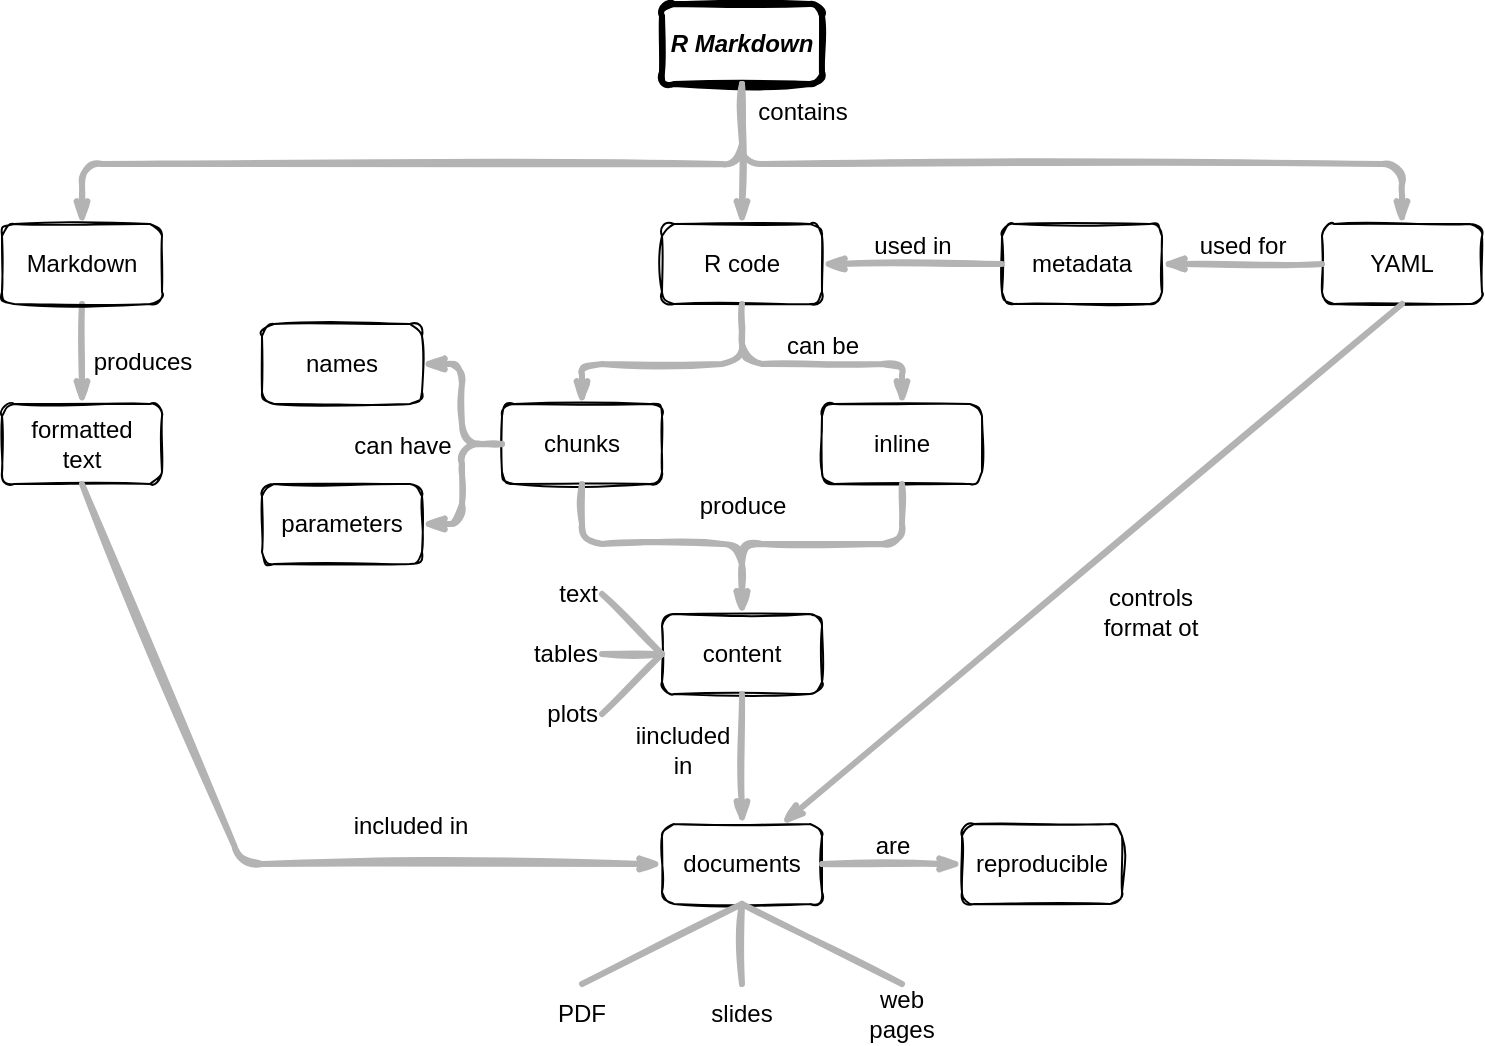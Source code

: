 <mxfile version="13.6.2" type="device"><diagram name="Page-1" id="42789a77-a242-8287-6e28-9cd8cfd52e62"><mxGraphModel dx="946" dy="680" grid="1" gridSize="10" guides="1" tooltips="1" connect="1" arrows="1" fold="1" page="1" pageScale="1" pageWidth="1100" pageHeight="850" background="#ffffff" math="0" shadow="0"><root><mxCell id="0"/><mxCell id="1" parent="0"/><mxCell id="1ea317790d2ca983-12" value="produces" style="edgeStyle=none;rounded=1;html=1;labelBackgroundColor=none;startArrow=none;startFill=0;startSize=5;endArrow=classicThin;endFill=1;endSize=5;jettySize=auto;orthogonalLoop=1;strokeColor=#B3B3B3;strokeWidth=3;fontFamily=Helvetica;fontSize=12;entryX=0.5;entryY=0;entryDx=0;entryDy=0;verticalAlign=bottom;sketch=1;exitX=0.5;exitY=1;exitDx=0;exitDy=0;" parent="1" source="Q8fEgzgGfGvltEnc6YPg-26" target="gFsqnH4BegSTfbS5Wv3q-6" edge="1"><mxGeometry x="0.5" y="30" relative="1" as="geometry"><mxPoint x="100" y="490" as="targetPoint"/><mxPoint x="280" y="490" as="sourcePoint"/><mxPoint as="offset"/></mxGeometry></mxCell><mxCell id="Q8fEgzgGfGvltEnc6YPg-16" value="&lt;b style=&quot;font-size: 12px&quot;&gt;&lt;i style=&quot;font-size: 12px&quot;&gt;R Markdown&lt;/i&gt;&lt;/b&gt;" style="rounded=1;whiteSpace=wrap;html=1;strokeWidth=3;fontSize=12;fontFamily=Helvetica;fillColor=none;labelBackgroundColor=none;sketch=1;" parent="1" vertex="1"><mxGeometry x="370" y="40" width="80" height="40" as="geometry"/></mxCell><mxCell id="Q8fEgzgGfGvltEnc6YPg-26" value="Markdown" style="rounded=1;whiteSpace=wrap;html=1;fontSize=12;fontFamily=Helvetica;fillColor=none;labelBackgroundColor=none;sketch=1;" parent="1" vertex="1"><mxGeometry x="40" y="150" width="80" height="40" as="geometry"/></mxCell><mxCell id="gFsqnH4BegSTfbS5Wv3q-1" value="R code" style="rounded=1;whiteSpace=wrap;html=1;fontSize=12;fontFamily=Helvetica;fillColor=none;labelBackgroundColor=none;sketch=1;" parent="1" vertex="1"><mxGeometry x="370" y="150" width="80" height="40" as="geometry"/></mxCell><mxCell id="gFsqnH4BegSTfbS5Wv3q-2" value="YAML" style="rounded=1;whiteSpace=wrap;html=1;fontSize=12;fontFamily=Helvetica;fillColor=none;labelBackgroundColor=none;sketch=1;" parent="1" vertex="1"><mxGeometry x="700" y="150" width="80" height="40" as="geometry"/></mxCell><mxCell id="gFsqnH4BegSTfbS5Wv3q-3" value="metadata" style="rounded=1;whiteSpace=wrap;html=1;fontSize=12;fontFamily=Helvetica;fillColor=none;labelBackgroundColor=none;sketch=1;" parent="1" vertex="1"><mxGeometry x="540" y="150" width="80" height="40" as="geometry"/></mxCell><mxCell id="gFsqnH4BegSTfbS5Wv3q-4" value="inline" style="rounded=1;whiteSpace=wrap;html=1;fontSize=12;fontFamily=Helvetica;fillColor=none;labelBackgroundColor=none;sketch=1;" parent="1" vertex="1"><mxGeometry x="450" y="240" width="80" height="40" as="geometry"/></mxCell><mxCell id="gFsqnH4BegSTfbS5Wv3q-5" value="chunks" style="rounded=1;whiteSpace=wrap;html=1;fontSize=12;fontFamily=Helvetica;fillColor=none;labelBackgroundColor=none;sketch=1;" parent="1" vertex="1"><mxGeometry x="290" y="240" width="80" height="40" as="geometry"/></mxCell><mxCell id="gFsqnH4BegSTfbS5Wv3q-6" value="formatted&lt;br&gt;text" style="rounded=1;whiteSpace=wrap;html=1;fontSize=12;fontFamily=Helvetica;fillColor=none;labelBackgroundColor=none;sketch=1;" parent="1" vertex="1"><mxGeometry x="40" y="240" width="80" height="40" as="geometry"/></mxCell><mxCell id="gFsqnH4BegSTfbS5Wv3q-7" value="documents" style="rounded=1;whiteSpace=wrap;html=1;fontSize=12;fontFamily=Helvetica;fillColor=none;labelBackgroundColor=none;sketch=1;" parent="1" vertex="1"><mxGeometry x="370" y="450" width="80" height="40" as="geometry"/></mxCell><mxCell id="gFsqnH4BegSTfbS5Wv3q-8" value="reproducible" style="rounded=1;whiteSpace=wrap;html=1;fontSize=12;fontFamily=Helvetica;fillColor=none;labelBackgroundColor=none;sketch=1;" parent="1" vertex="1"><mxGeometry x="520" y="450" width="80" height="40" as="geometry"/></mxCell><mxCell id="gFsqnH4BegSTfbS5Wv3q-9" value="names" style="rounded=1;whiteSpace=wrap;html=1;fontSize=12;fontFamily=Helvetica;fillColor=none;labelBackgroundColor=none;sketch=1;" parent="1" vertex="1"><mxGeometry x="170" y="200" width="80" height="40" as="geometry"/></mxCell><mxCell id="gFsqnH4BegSTfbS5Wv3q-10" value="parameters" style="rounded=1;whiteSpace=wrap;html=1;fontSize=12;fontFamily=Helvetica;fillColor=none;labelBackgroundColor=none;sketch=1;" parent="1" vertex="1"><mxGeometry x="170" y="280" width="80" height="40" as="geometry"/></mxCell><mxCell id="gFsqnH4BegSTfbS5Wv3q-11" value="" style="edgeStyle=none;rounded=1;html=1;labelBackgroundColor=none;startArrow=none;startFill=0;startSize=5;endArrow=classicThin;endFill=1;endSize=5;jettySize=auto;orthogonalLoop=1;strokeColor=#B3B3B3;strokeWidth=3;fontFamily=Helvetica;fontSize=12;entryX=0.5;entryY=0;entryDx=0;entryDy=0;verticalAlign=bottom;sketch=1;exitX=0.5;exitY=1;exitDx=0;exitDy=0;" parent="1" source="Q8fEgzgGfGvltEnc6YPg-16" target="Q8fEgzgGfGvltEnc6YPg-26" edge="1"><mxGeometry relative="1" as="geometry"><mxPoint x="80" y="500" as="targetPoint"/><mxPoint x="260" y="500" as="sourcePoint"/><Array as="points"><mxPoint x="410" y="120"/><mxPoint x="80" y="120"/></Array></mxGeometry></mxCell><mxCell id="gFsqnH4BegSTfbS5Wv3q-12" value="" style="edgeStyle=none;rounded=1;html=1;labelBackgroundColor=none;startArrow=none;startFill=0;startSize=5;endArrow=classicThin;endFill=1;endSize=5;jettySize=auto;orthogonalLoop=1;strokeColor=#B3B3B3;strokeWidth=3;fontFamily=Helvetica;fontSize=12;entryX=0.5;entryY=0;entryDx=0;entryDy=0;verticalAlign=bottom;sketch=1;exitX=0.5;exitY=1;exitDx=0;exitDy=0;" parent="1" source="Q8fEgzgGfGvltEnc6YPg-16" target="gFsqnH4BegSTfbS5Wv3q-1" edge="1"><mxGeometry relative="1" as="geometry"><mxPoint x="60" y="170" as="targetPoint"/><mxPoint x="420" y="90" as="sourcePoint"/></mxGeometry></mxCell><mxCell id="gFsqnH4BegSTfbS5Wv3q-36" value="&lt;font style=&quot;font-size: 12px&quot;&gt;contains&lt;/font&gt;" style="edgeLabel;html=1;align=center;verticalAlign=middle;resizable=0;points=[];labelBackgroundColor=none;" parent="gFsqnH4BegSTfbS5Wv3q-12" vertex="1" connectable="0"><mxGeometry x="0.225" relative="1" as="geometry"><mxPoint x="30" y="-29" as="offset"/></mxGeometry></mxCell><mxCell id="gFsqnH4BegSTfbS5Wv3q-13" value="" style="edgeStyle=none;rounded=1;html=1;labelBackgroundColor=none;startArrow=none;startFill=0;startSize=5;endArrow=classicThin;endFill=1;endSize=5;jettySize=auto;orthogonalLoop=1;strokeColor=#B3B3B3;strokeWidth=3;fontFamily=Helvetica;fontSize=12;entryX=0.5;entryY=0;entryDx=0;entryDy=0;verticalAlign=bottom;sketch=1;" parent="1" target="gFsqnH4BegSTfbS5Wv3q-2" edge="1"><mxGeometry relative="1" as="geometry"><mxPoint x="420" y="170" as="targetPoint"/><mxPoint x="410" y="80" as="sourcePoint"/><Array as="points"><mxPoint x="410" y="120"/><mxPoint x="740" y="120"/></Array></mxGeometry></mxCell><mxCell id="gFsqnH4BegSTfbS5Wv3q-14" value="used for" style="edgeStyle=none;rounded=1;html=1;labelBackgroundColor=none;startArrow=none;startFill=0;startSize=5;endArrow=classicThin;endFill=1;endSize=5;jettySize=auto;orthogonalLoop=1;strokeColor=#B3B3B3;strokeWidth=3;fontFamily=Helvetica;fontSize=12;entryX=1;entryY=0.5;entryDx=0;entryDy=0;verticalAlign=bottom;sketch=1;exitX=0;exitY=0.5;exitDx=0;exitDy=0;" parent="1" source="gFsqnH4BegSTfbS5Wv3q-2" target="gFsqnH4BegSTfbS5Wv3q-3" edge="1"><mxGeometry relative="1" as="geometry"><mxPoint x="650" y="170" as="targetPoint"/><mxPoint x="420" y="90" as="sourcePoint"/></mxGeometry></mxCell><mxCell id="gFsqnH4BegSTfbS5Wv3q-15" value="used in" style="edgeStyle=none;rounded=1;html=1;labelBackgroundColor=none;startArrow=none;startFill=0;startSize=5;endArrow=classicThin;endFill=1;endSize=5;jettySize=auto;orthogonalLoop=1;strokeColor=#B3B3B3;strokeWidth=3;fontFamily=Helvetica;fontSize=12;entryX=1;entryY=0.5;entryDx=0;entryDy=0;verticalAlign=bottom;sketch=1;exitX=0;exitY=0.5;exitDx=0;exitDy=0;" parent="1" source="gFsqnH4BegSTfbS5Wv3q-3" target="gFsqnH4BegSTfbS5Wv3q-1" edge="1"><mxGeometry relative="1" as="geometry"><mxPoint x="650" y="250" as="targetPoint"/><mxPoint x="650" y="210" as="sourcePoint"/></mxGeometry></mxCell><mxCell id="gFsqnH4BegSTfbS5Wv3q-16" value="" style="edgeStyle=none;rounded=1;html=1;labelBackgroundColor=none;startArrow=none;startFill=0;startSize=5;endArrow=classicThin;endFill=1;endSize=5;jettySize=auto;orthogonalLoop=1;strokeColor=#B3B3B3;strokeWidth=3;fontFamily=Helvetica;fontSize=12;entryX=0.5;entryY=0;entryDx=0;entryDy=0;verticalAlign=bottom;sketch=1;exitX=0.5;exitY=1;exitDx=0;exitDy=0;" parent="1" source="gFsqnH4BegSTfbS5Wv3q-1" target="gFsqnH4BegSTfbS5Wv3q-5" edge="1"><mxGeometry relative="1" as="geometry"><mxPoint x="460" y="190" as="targetPoint"/><mxPoint x="610" y="270" as="sourcePoint"/><Array as="points"><mxPoint x="410" y="220"/><mxPoint x="330" y="220"/></Array></mxGeometry></mxCell><mxCell id="gFsqnH4BegSTfbS5Wv3q-17" value="can be" style="edgeStyle=none;rounded=1;html=1;labelBackgroundColor=none;startArrow=none;startFill=0;startSize=5;endArrow=classicThin;endFill=1;endSize=5;jettySize=auto;orthogonalLoop=1;strokeColor=#B3B3B3;strokeWidth=3;fontFamily=Helvetica;fontSize=12;entryX=0.5;entryY=0;entryDx=0;entryDy=0;verticalAlign=bottom;sketch=1;" parent="1" target="gFsqnH4BegSTfbS5Wv3q-4" edge="1"><mxGeometry relative="1" as="geometry"><mxPoint x="340" y="250" as="targetPoint"/><mxPoint x="410" y="200" as="sourcePoint"/><Array as="points"><mxPoint x="410" y="220"/><mxPoint x="490" y="220"/></Array></mxGeometry></mxCell><mxCell id="gFsqnH4BegSTfbS5Wv3q-18" value="" style="edgeStyle=none;rounded=1;html=1;labelBackgroundColor=none;startArrow=none;startFill=0;startSize=5;endArrow=classicThin;endFill=1;endSize=5;jettySize=auto;orthogonalLoop=1;strokeColor=#B3B3B3;strokeWidth=3;fontFamily=Helvetica;fontSize=12;entryX=1;entryY=0.5;entryDx=0;entryDy=0;verticalAlign=bottom;sketch=1;exitX=0;exitY=0.5;exitDx=0;exitDy=0;" parent="1" source="gFsqnH4BegSTfbS5Wv3q-5" target="gFsqnH4BegSTfbS5Wv3q-9" edge="1"><mxGeometry relative="1" as="geometry"><mxPoint x="340" y="250" as="targetPoint"/><mxPoint x="420" y="210" as="sourcePoint"/><Array as="points"><mxPoint x="270" y="260"/><mxPoint x="270" y="220"/></Array></mxGeometry></mxCell><mxCell id="gFsqnH4BegSTfbS5Wv3q-19" value="can have" style="edgeStyle=none;rounded=1;html=1;labelBackgroundColor=none;startArrow=none;startFill=0;startSize=5;endArrow=classicThin;endFill=1;endSize=5;jettySize=auto;orthogonalLoop=1;strokeColor=#B3B3B3;strokeWidth=3;fontFamily=Helvetica;fontSize=12;entryX=1;entryY=0.5;entryDx=0;entryDy=0;verticalAlign=bottom;sketch=1;exitX=0;exitY=0.5;exitDx=0;exitDy=0;" parent="1" source="gFsqnH4BegSTfbS5Wv3q-5" target="gFsqnH4BegSTfbS5Wv3q-10" edge="1"><mxGeometry x="1" y="-32" relative="1" as="geometry"><mxPoint x="260" y="230" as="targetPoint"/><mxPoint x="290" y="300" as="sourcePoint"/><Array as="points"><mxPoint x="270" y="260"/><mxPoint x="270" y="300"/></Array><mxPoint x="-10" y="2" as="offset"/></mxGeometry></mxCell><mxCell id="gFsqnH4BegSTfbS5Wv3q-20" value="included in" style="edgeStyle=none;rounded=1;html=1;labelBackgroundColor=none;startArrow=none;startFill=0;startSize=5;endArrow=classicThin;endFill=1;endSize=5;jettySize=auto;orthogonalLoop=1;strokeColor=#B3B3B3;strokeWidth=3;fontFamily=Helvetica;fontSize=12;entryX=0;entryY=0.5;entryDx=0;entryDy=0;verticalAlign=bottom;sketch=1;exitX=0.5;exitY=1;exitDx=0;exitDy=0;" parent="1" source="gFsqnH4BegSTfbS5Wv3q-6" target="gFsqnH4BegSTfbS5Wv3q-7" edge="1"><mxGeometry x="0.395" y="10" relative="1" as="geometry"><mxPoint x="60" y="250" as="targetPoint"/><mxPoint x="60" y="210" as="sourcePoint"/><Array as="points"><mxPoint x="160" y="470"/></Array><mxPoint as="offset"/></mxGeometry></mxCell><mxCell id="gFsqnH4BegSTfbS5Wv3q-22" value="are" style="edgeStyle=none;rounded=1;html=1;labelBackgroundColor=none;startArrow=none;startFill=0;startSize=5;endArrow=classicThin;endFill=1;endSize=5;jettySize=auto;orthogonalLoop=1;strokeColor=#B3B3B3;strokeWidth=3;fontFamily=Helvetica;fontSize=12;entryX=0;entryY=0.5;entryDx=0;entryDy=0;verticalAlign=bottom;sketch=1;exitX=1;exitY=0.5;exitDx=0;exitDy=0;" parent="1" source="gFsqnH4BegSTfbS5Wv3q-7" target="gFsqnH4BegSTfbS5Wv3q-8" edge="1"><mxGeometry relative="1" as="geometry"><mxPoint x="380" y="480" as="targetPoint"/><mxPoint x="140" y="340" as="sourcePoint"/></mxGeometry></mxCell><mxCell id="gFsqnH4BegSTfbS5Wv3q-23" value="PDF" style="text;html=1;strokeColor=none;fillColor=none;align=center;verticalAlign=middle;whiteSpace=wrap;rounded=0;labelBackgroundColor=none;" parent="1" vertex="1"><mxGeometry x="310" y="530" width="40" height="30" as="geometry"/></mxCell><mxCell id="gFsqnH4BegSTfbS5Wv3q-24" value="slides" style="text;html=1;strokeColor=none;fillColor=none;align=center;verticalAlign=middle;whiteSpace=wrap;rounded=0;labelBackgroundColor=none;" parent="1" vertex="1"><mxGeometry x="390" y="530" width="40" height="30" as="geometry"/></mxCell><mxCell id="gFsqnH4BegSTfbS5Wv3q-25" value="web&lt;br&gt;pages" style="text;html=1;strokeColor=none;fillColor=none;align=center;verticalAlign=middle;whiteSpace=wrap;rounded=0;labelBackgroundColor=none;" parent="1" vertex="1"><mxGeometry x="470" y="530" width="40" height="30" as="geometry"/></mxCell><mxCell id="gFsqnH4BegSTfbS5Wv3q-26" value="" style="edgeStyle=none;rounded=1;html=1;labelBackgroundColor=none;startArrow=none;startFill=0;startSize=5;endArrow=none;endFill=0;endSize=5;jettySize=auto;orthogonalLoop=1;strokeColor=#B3B3B3;strokeWidth=3;fontFamily=Helvetica;fontSize=12;entryX=0.5;entryY=0;entryDx=0;entryDy=0;verticalAlign=bottom;sketch=1;exitX=0.5;exitY=1;exitDx=0;exitDy=0;" parent="1" source="gFsqnH4BegSTfbS5Wv3q-7" target="gFsqnH4BegSTfbS5Wv3q-23" edge="1"><mxGeometry relative="1" as="geometry"><mxPoint x="340" y="360" as="targetPoint"/><mxPoint x="380" y="320" as="sourcePoint"/></mxGeometry></mxCell><mxCell id="gFsqnH4BegSTfbS5Wv3q-27" value="" style="edgeStyle=none;rounded=1;html=1;labelBackgroundColor=none;startArrow=none;startFill=0;startSize=5;endArrow=none;endFill=0;endSize=5;jettySize=auto;orthogonalLoop=1;strokeColor=#B3B3B3;strokeWidth=3;fontFamily=Helvetica;fontSize=12;entryX=0.5;entryY=0;entryDx=0;entryDy=0;verticalAlign=bottom;sketch=1;exitX=0.5;exitY=1;exitDx=0;exitDy=0;" parent="1" source="gFsqnH4BegSTfbS5Wv3q-7" target="gFsqnH4BegSTfbS5Wv3q-24" edge="1"><mxGeometry relative="1" as="geometry"><mxPoint x="320" y="540" as="targetPoint"/><mxPoint x="420" y="500" as="sourcePoint"/></mxGeometry></mxCell><mxCell id="gFsqnH4BegSTfbS5Wv3q-28" value="" style="edgeStyle=none;rounded=1;html=1;labelBackgroundColor=none;startArrow=none;startFill=0;startSize=5;endArrow=none;endFill=0;endSize=5;jettySize=auto;orthogonalLoop=1;strokeColor=#B3B3B3;strokeWidth=3;fontFamily=Helvetica;fontSize=12;entryX=0.5;entryY=0;entryDx=0;entryDy=0;verticalAlign=bottom;sketch=1;exitX=0.5;exitY=1;exitDx=0;exitDy=0;" parent="1" source="gFsqnH4BegSTfbS5Wv3q-7" target="gFsqnH4BegSTfbS5Wv3q-25" edge="1"><mxGeometry relative="1" as="geometry"><mxPoint x="400" y="540" as="targetPoint"/><mxPoint x="490" y="510" as="sourcePoint"/></mxGeometry></mxCell><mxCell id="gFsqnH4BegSTfbS5Wv3q-29" value="content" style="rounded=1;whiteSpace=wrap;html=1;fontSize=12;fontFamily=Helvetica;fillColor=none;labelBackgroundColor=none;sketch=1;" parent="1" vertex="1"><mxGeometry x="370" y="345" width="80" height="40" as="geometry"/></mxCell><mxCell id="gFsqnH4BegSTfbS5Wv3q-30" value="produce" style="edgeStyle=none;rounded=1;html=1;labelBackgroundColor=none;startArrow=none;startFill=0;startSize=5;endArrow=classicThin;endFill=1;endSize=5;jettySize=auto;orthogonalLoop=1;strokeColor=#B3B3B3;strokeWidth=3;fontFamily=Helvetica;fontSize=12;entryX=0.5;entryY=0;entryDx=0;entryDy=0;verticalAlign=bottom;sketch=1;exitX=0.5;exitY=1;exitDx=0;exitDy=0;" parent="1" source="gFsqnH4BegSTfbS5Wv3q-5" target="gFsqnH4BegSTfbS5Wv3q-29" edge="1"><mxGeometry x="0.517" y="10" relative="1" as="geometry"><mxPoint x="340" y="250" as="targetPoint"/><mxPoint x="420" y="210" as="sourcePoint"/><Array as="points"><mxPoint x="330" y="310"/><mxPoint x="410" y="310"/></Array><mxPoint x="-10" y="-10" as="offset"/></mxGeometry></mxCell><mxCell id="gFsqnH4BegSTfbS5Wv3q-31" value="" style="edgeStyle=none;rounded=1;html=1;labelBackgroundColor=none;startArrow=none;startFill=0;startSize=5;endArrow=classicThin;endFill=1;endSize=5;jettySize=auto;orthogonalLoop=1;strokeColor=#B3B3B3;strokeWidth=3;fontFamily=Helvetica;fontSize=12;entryX=0.5;entryY=0;entryDx=0;entryDy=0;verticalAlign=bottom;sketch=1;exitX=0.5;exitY=1;exitDx=0;exitDy=0;" parent="1" source="gFsqnH4BegSTfbS5Wv3q-4" target="gFsqnH4BegSTfbS5Wv3q-29" edge="1"><mxGeometry relative="1" as="geometry"><mxPoint x="410" y="330" as="targetPoint"/><mxPoint x="340" y="290" as="sourcePoint"/><Array as="points"><mxPoint x="490" y="310"/><mxPoint x="410" y="310"/></Array></mxGeometry></mxCell><mxCell id="gFsqnH4BegSTfbS5Wv3q-32" value="iincluded&lt;br&gt;in" style="edgeStyle=none;rounded=1;html=1;labelBackgroundColor=none;startArrow=none;startFill=0;startSize=5;endArrow=classicThin;endFill=1;endSize=5;jettySize=auto;orthogonalLoop=1;strokeColor=#B3B3B3;strokeWidth=3;fontFamily=Helvetica;fontSize=12;entryX=0.5;entryY=0;entryDx=0;entryDy=0;verticalAlign=bottom;sketch=1;exitX=0.5;exitY=1;exitDx=0;exitDy=0;" parent="1" source="gFsqnH4BegSTfbS5Wv3q-29" target="gFsqnH4BegSTfbS5Wv3q-7" edge="1"><mxGeometry x="0.385" y="-30" relative="1" as="geometry"><mxPoint x="420" y="330" as="targetPoint"/><mxPoint x="350" y="290" as="sourcePoint"/><mxPoint as="offset"/></mxGeometry></mxCell><mxCell id="gFsqnH4BegSTfbS5Wv3q-33" value="text" style="text;html=1;strokeColor=none;fillColor=none;align=right;verticalAlign=middle;whiteSpace=wrap;rounded=0;labelBackgroundColor=none;" parent="1" vertex="1"><mxGeometry x="300" y="320" width="40" height="30" as="geometry"/></mxCell><mxCell id="gFsqnH4BegSTfbS5Wv3q-34" value="tables" style="text;html=1;strokeColor=none;fillColor=none;align=right;verticalAlign=middle;whiteSpace=wrap;rounded=0;labelBackgroundColor=none;" parent="1" vertex="1"><mxGeometry x="300" y="350" width="40" height="30" as="geometry"/></mxCell><mxCell id="gFsqnH4BegSTfbS5Wv3q-35" value="plots" style="text;html=1;strokeColor=none;fillColor=none;align=right;verticalAlign=middle;whiteSpace=wrap;rounded=0;labelBackgroundColor=none;" parent="1" vertex="1"><mxGeometry x="300" y="380" width="40" height="30" as="geometry"/></mxCell><mxCell id="gFsqnH4BegSTfbS5Wv3q-37" value="controls&lt;br&gt;format ot" style="edgeStyle=none;rounded=1;html=1;labelBackgroundColor=none;startArrow=none;startFill=0;startSize=5;endArrow=classicThin;endFill=1;endSize=5;jettySize=auto;orthogonalLoop=1;strokeColor=#B3B3B3;strokeWidth=3;fontFamily=Helvetica;fontSize=12;entryX=0.75;entryY=0;entryDx=0;entryDy=0;verticalAlign=bottom;sketch=1;exitX=0.5;exitY=1;exitDx=0;exitDy=0;" parent="1" source="gFsqnH4BegSTfbS5Wv3q-2" target="gFsqnH4BegSTfbS5Wv3q-7" edge="1"><mxGeometry x="0.018" y="50" relative="1" as="geometry"><mxPoint x="630" y="190" as="targetPoint"/><mxPoint x="710" y="190" as="sourcePoint"/><mxPoint as="offset"/></mxGeometry></mxCell><mxCell id="gFsqnH4BegSTfbS5Wv3q-39" value="" style="edgeStyle=none;rounded=1;html=1;labelBackgroundColor=none;startArrow=none;startFill=0;startSize=5;endArrow=none;endFill=0;endSize=5;jettySize=auto;orthogonalLoop=1;strokeColor=#B3B3B3;strokeWidth=3;fontFamily=Helvetica;fontSize=12;entryX=1;entryY=0.5;entryDx=0;entryDy=0;verticalAlign=bottom;sketch=1;exitX=0;exitY=0.5;exitDx=0;exitDy=0;" parent="1" source="gFsqnH4BegSTfbS5Wv3q-29" target="gFsqnH4BegSTfbS5Wv3q-33" edge="1"><mxGeometry relative="1" as="geometry"><mxPoint x="340" y="570" as="targetPoint"/><mxPoint x="420" y="530" as="sourcePoint"/></mxGeometry></mxCell><mxCell id="gFsqnH4BegSTfbS5Wv3q-40" value="" style="edgeStyle=none;rounded=1;html=1;labelBackgroundColor=none;startArrow=none;startFill=0;startSize=5;endArrow=none;endFill=0;endSize=5;jettySize=auto;orthogonalLoop=1;strokeColor=#B3B3B3;strokeWidth=3;fontFamily=Helvetica;fontSize=12;entryX=1;entryY=0.5;entryDx=0;entryDy=0;verticalAlign=bottom;sketch=1;exitX=0;exitY=0.5;exitDx=0;exitDy=0;" parent="1" source="gFsqnH4BegSTfbS5Wv3q-29" target="gFsqnH4BegSTfbS5Wv3q-34" edge="1"><mxGeometry relative="1" as="geometry"><mxPoint x="350" y="330" as="targetPoint"/><mxPoint x="360" y="380" as="sourcePoint"/></mxGeometry></mxCell><mxCell id="gFsqnH4BegSTfbS5Wv3q-41" value="" style="edgeStyle=none;rounded=1;html=1;labelBackgroundColor=none;startArrow=none;startFill=0;startSize=5;endArrow=none;endFill=0;endSize=5;jettySize=auto;orthogonalLoop=1;strokeColor=#B3B3B3;strokeWidth=3;fontFamily=Helvetica;fontSize=12;entryX=1;entryY=0.5;entryDx=0;entryDy=0;verticalAlign=bottom;sketch=1;exitX=0;exitY=0.5;exitDx=0;exitDy=0;" parent="1" source="gFsqnH4BegSTfbS5Wv3q-29" target="gFsqnH4BegSTfbS5Wv3q-35" edge="1"><mxGeometry relative="1" as="geometry"><mxPoint x="350" y="370" as="targetPoint"/><mxPoint x="370" y="360" as="sourcePoint"/></mxGeometry></mxCell></root></mxGraphModel></diagram></mxfile>